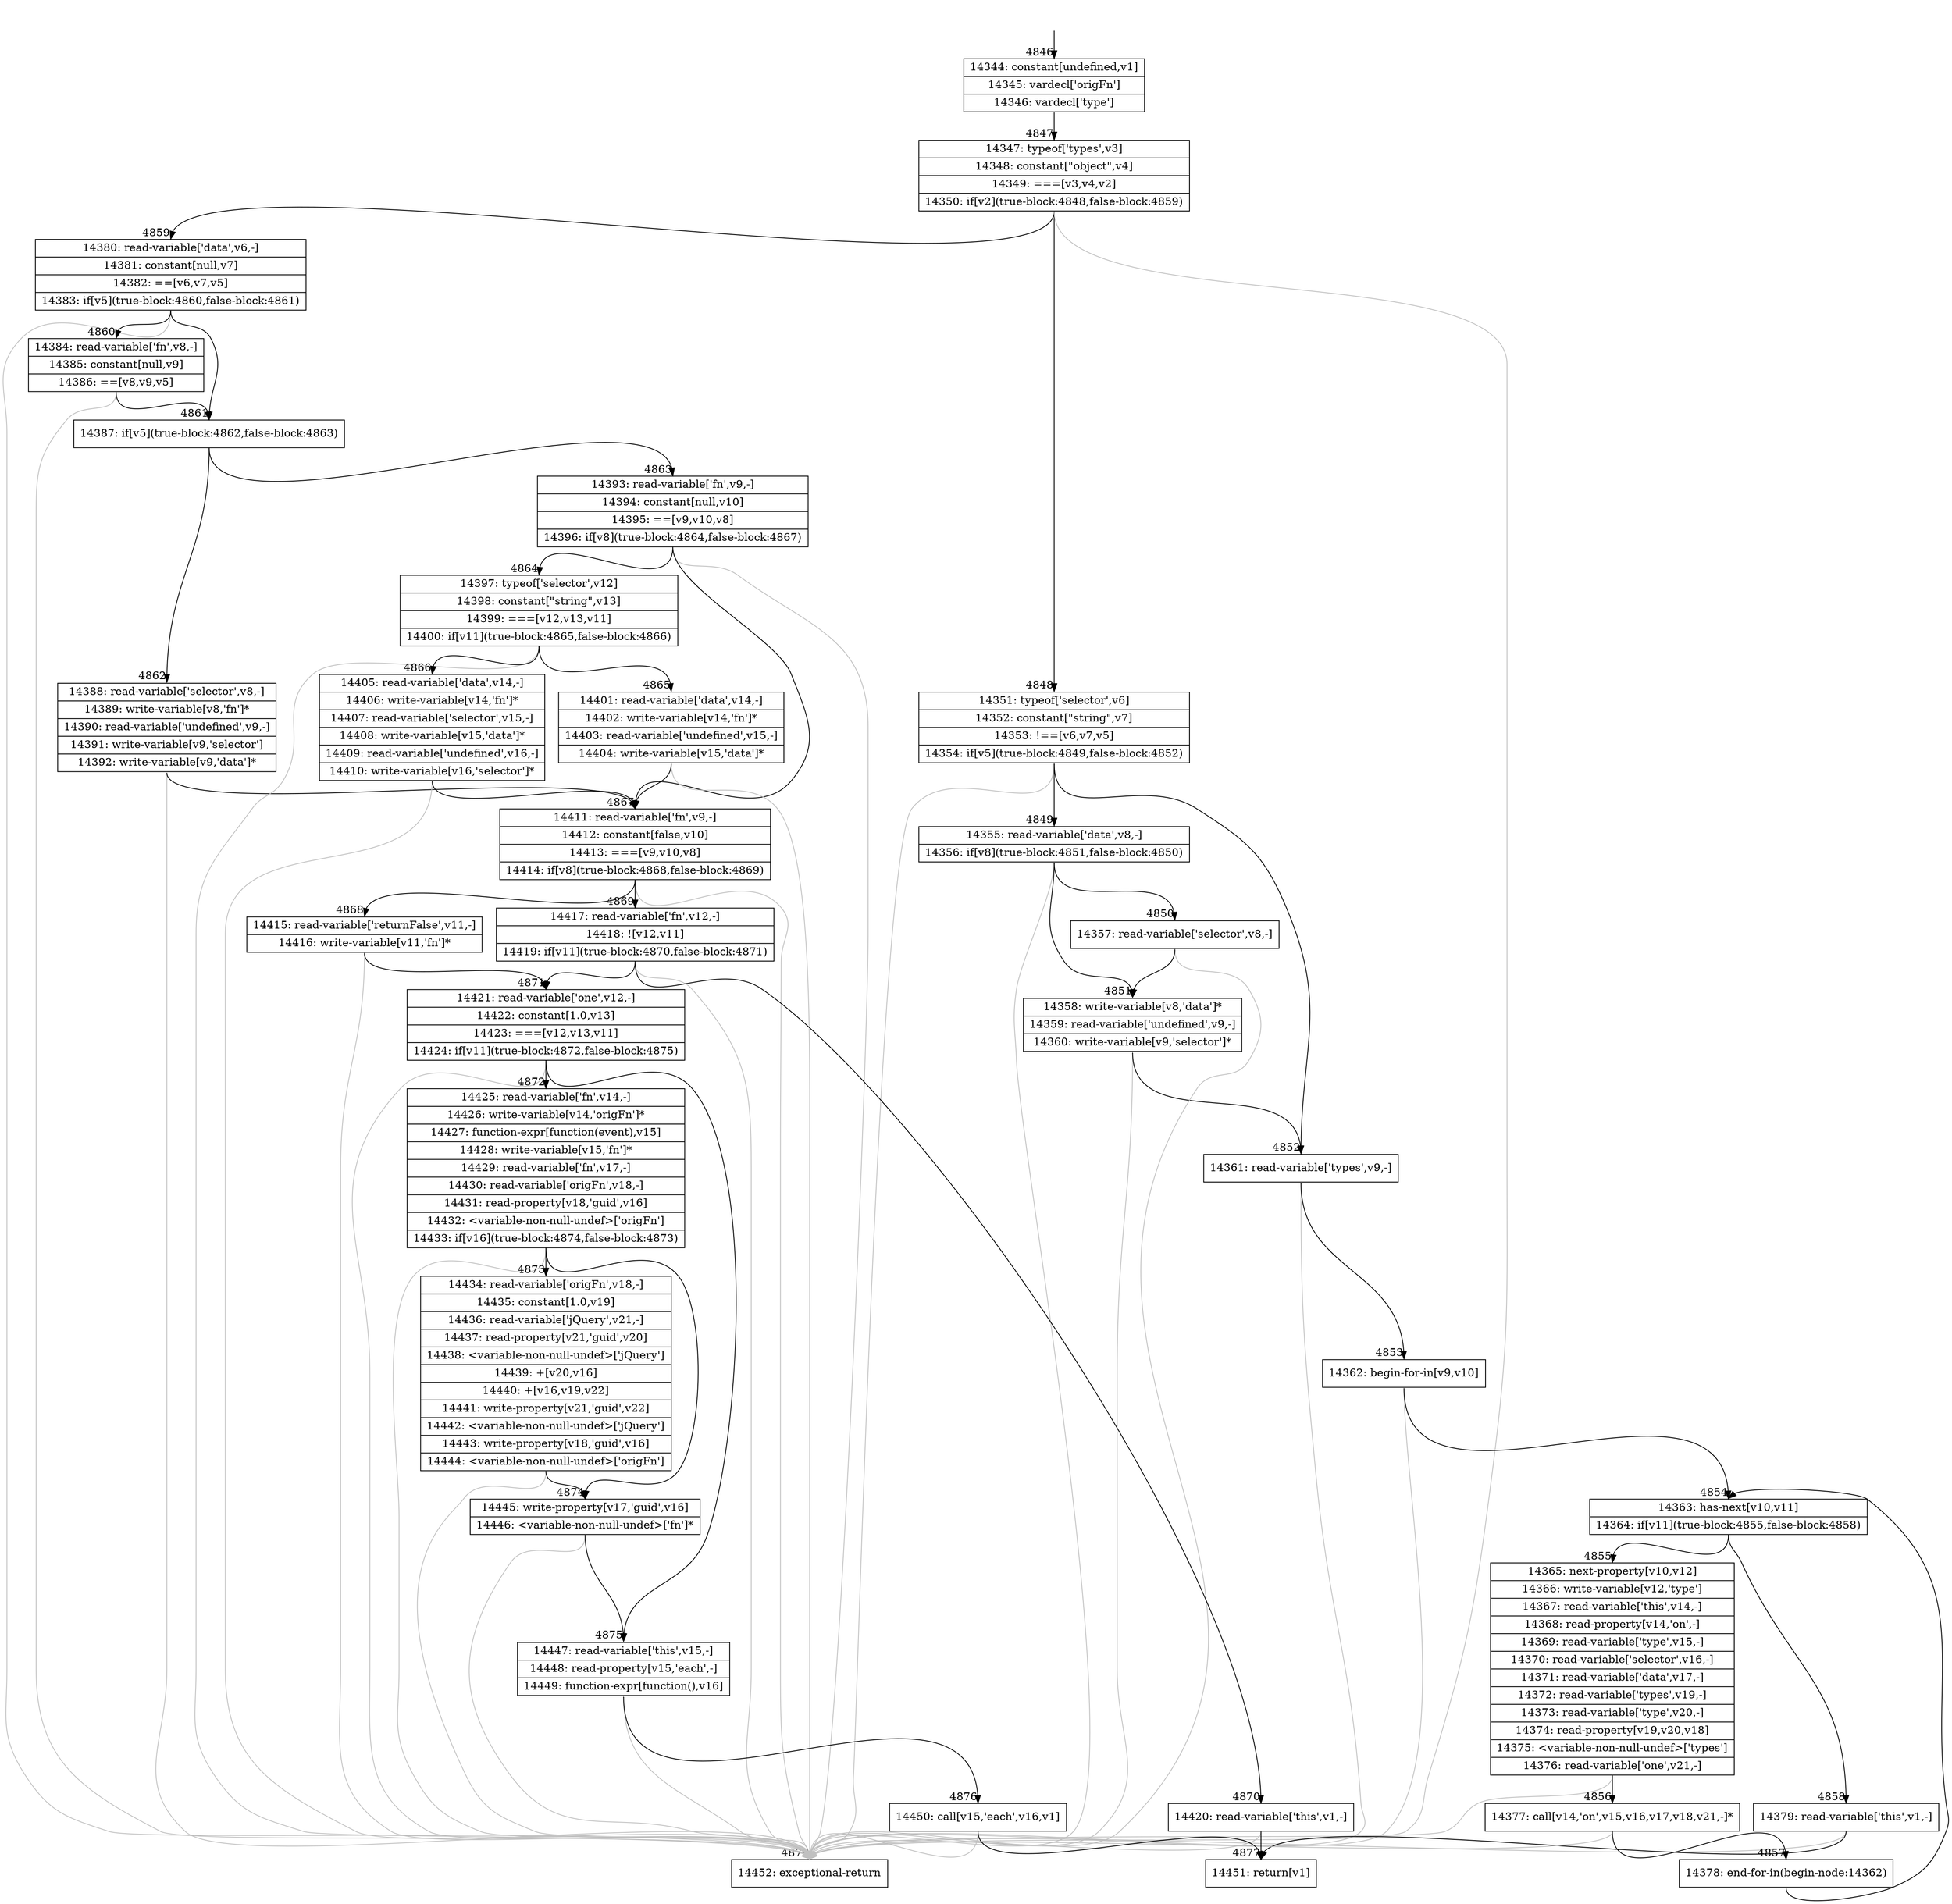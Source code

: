 digraph {
rankdir="TD"
BB_entry304[shape=none,label=""];
BB_entry304 -> BB4846 [tailport=s, headport=n, headlabel="    4846"]
BB4846 [shape=record label="{14344: constant[undefined,v1]|14345: vardecl['origFn']|14346: vardecl['type']}" ] 
BB4846 -> BB4847 [tailport=s, headport=n, headlabel="      4847"]
BB4847 [shape=record label="{14347: typeof['types',v3]|14348: constant[\"object\",v4]|14349: ===[v3,v4,v2]|14350: if[v2](true-block:4848,false-block:4859)}" ] 
BB4847 -> BB4848 [tailport=s, headport=n, headlabel="      4848"]
BB4847 -> BB4859 [tailport=s, headport=n, headlabel="      4859"]
BB4847 -> BB4878 [tailport=s, headport=n, color=gray, headlabel="      4878"]
BB4848 [shape=record label="{14351: typeof['selector',v6]|14352: constant[\"string\",v7]|14353: !==[v6,v7,v5]|14354: if[v5](true-block:4849,false-block:4852)}" ] 
BB4848 -> BB4849 [tailport=s, headport=n, headlabel="      4849"]
BB4848 -> BB4852 [tailport=s, headport=n, headlabel="      4852"]
BB4848 -> BB4878 [tailport=s, headport=n, color=gray]
BB4849 [shape=record label="{14355: read-variable['data',v8,-]|14356: if[v8](true-block:4851,false-block:4850)}" ] 
BB4849 -> BB4851 [tailport=s, headport=n, headlabel="      4851"]
BB4849 -> BB4850 [tailport=s, headport=n, headlabel="      4850"]
BB4849 -> BB4878 [tailport=s, headport=n, color=gray]
BB4850 [shape=record label="{14357: read-variable['selector',v8,-]}" ] 
BB4850 -> BB4851 [tailport=s, headport=n]
BB4850 -> BB4878 [tailport=s, headport=n, color=gray]
BB4851 [shape=record label="{14358: write-variable[v8,'data']*|14359: read-variable['undefined',v9,-]|14360: write-variable[v9,'selector']*}" ] 
BB4851 -> BB4852 [tailport=s, headport=n]
BB4851 -> BB4878 [tailport=s, headport=n, color=gray]
BB4852 [shape=record label="{14361: read-variable['types',v9,-]}" ] 
BB4852 -> BB4853 [tailport=s, headport=n, headlabel="      4853"]
BB4852 -> BB4878 [tailport=s, headport=n, color=gray]
BB4853 [shape=record label="{14362: begin-for-in[v9,v10]}" ] 
BB4853 -> BB4854 [tailport=s, headport=n, headlabel="      4854"]
BB4853 -> BB4878 [tailport=s, headport=n, color=gray]
BB4854 [shape=record label="{14363: has-next[v10,v11]|14364: if[v11](true-block:4855,false-block:4858)}" ] 
BB4854 -> BB4855 [tailport=s, headport=n, headlabel="      4855"]
BB4854 -> BB4858 [tailport=s, headport=n, headlabel="      4858"]
BB4855 [shape=record label="{14365: next-property[v10,v12]|14366: write-variable[v12,'type']|14367: read-variable['this',v14,-]|14368: read-property[v14,'on',-]|14369: read-variable['type',v15,-]|14370: read-variable['selector',v16,-]|14371: read-variable['data',v17,-]|14372: read-variable['types',v19,-]|14373: read-variable['type',v20,-]|14374: read-property[v19,v20,v18]|14375: \<variable-non-null-undef\>['types']|14376: read-variable['one',v21,-]}" ] 
BB4855 -> BB4856 [tailport=s, headport=n, headlabel="      4856"]
BB4855 -> BB4878 [tailport=s, headport=n, color=gray]
BB4856 [shape=record label="{14377: call[v14,'on',v15,v16,v17,v18,v21,-]*}" ] 
BB4856 -> BB4857 [tailport=s, headport=n, headlabel="      4857"]
BB4856 -> BB4878 [tailport=s, headport=n, color=gray]
BB4857 [shape=record label="{14378: end-for-in(begin-node:14362)}" ] 
BB4857 -> BB4854 [tailport=s, headport=n]
BB4858 [shape=record label="{14379: read-variable['this',v1,-]}" ] 
BB4858 -> BB4877 [tailport=s, headport=n, headlabel="      4877"]
BB4858 -> BB4878 [tailport=s, headport=n, color=gray]
BB4859 [shape=record label="{14380: read-variable['data',v6,-]|14381: constant[null,v7]|14382: ==[v6,v7,v5]|14383: if[v5](true-block:4860,false-block:4861)}" ] 
BB4859 -> BB4861 [tailport=s, headport=n, headlabel="      4861"]
BB4859 -> BB4860 [tailport=s, headport=n, headlabel="      4860"]
BB4859 -> BB4878 [tailport=s, headport=n, color=gray]
BB4860 [shape=record label="{14384: read-variable['fn',v8,-]|14385: constant[null,v9]|14386: ==[v8,v9,v5]}" ] 
BB4860 -> BB4861 [tailport=s, headport=n]
BB4860 -> BB4878 [tailport=s, headport=n, color=gray]
BB4861 [shape=record label="{14387: if[v5](true-block:4862,false-block:4863)}" ] 
BB4861 -> BB4862 [tailport=s, headport=n, headlabel="      4862"]
BB4861 -> BB4863 [tailport=s, headport=n, headlabel="      4863"]
BB4862 [shape=record label="{14388: read-variable['selector',v8,-]|14389: write-variable[v8,'fn']*|14390: read-variable['undefined',v9,-]|14391: write-variable[v9,'selector']|14392: write-variable[v9,'data']*}" ] 
BB4862 -> BB4867 [tailport=s, headport=n, headlabel="      4867"]
BB4862 -> BB4878 [tailport=s, headport=n, color=gray]
BB4863 [shape=record label="{14393: read-variable['fn',v9,-]|14394: constant[null,v10]|14395: ==[v9,v10,v8]|14396: if[v8](true-block:4864,false-block:4867)}" ] 
BB4863 -> BB4864 [tailport=s, headport=n, headlabel="      4864"]
BB4863 -> BB4867 [tailport=s, headport=n]
BB4863 -> BB4878 [tailport=s, headport=n, color=gray]
BB4864 [shape=record label="{14397: typeof['selector',v12]|14398: constant[\"string\",v13]|14399: ===[v12,v13,v11]|14400: if[v11](true-block:4865,false-block:4866)}" ] 
BB4864 -> BB4865 [tailport=s, headport=n, headlabel="      4865"]
BB4864 -> BB4866 [tailport=s, headport=n, headlabel="      4866"]
BB4864 -> BB4878 [tailport=s, headport=n, color=gray]
BB4865 [shape=record label="{14401: read-variable['data',v14,-]|14402: write-variable[v14,'fn']*|14403: read-variable['undefined',v15,-]|14404: write-variable[v15,'data']*}" ] 
BB4865 -> BB4867 [tailport=s, headport=n]
BB4865 -> BB4878 [tailport=s, headport=n, color=gray]
BB4866 [shape=record label="{14405: read-variable['data',v14,-]|14406: write-variable[v14,'fn']*|14407: read-variable['selector',v15,-]|14408: write-variable[v15,'data']*|14409: read-variable['undefined',v16,-]|14410: write-variable[v16,'selector']*}" ] 
BB4866 -> BB4867 [tailport=s, headport=n]
BB4866 -> BB4878 [tailport=s, headport=n, color=gray]
BB4867 [shape=record label="{14411: read-variable['fn',v9,-]|14412: constant[false,v10]|14413: ===[v9,v10,v8]|14414: if[v8](true-block:4868,false-block:4869)}" ] 
BB4867 -> BB4868 [tailport=s, headport=n, headlabel="      4868"]
BB4867 -> BB4869 [tailport=s, headport=n, headlabel="      4869"]
BB4867 -> BB4878 [tailport=s, headport=n, color=gray]
BB4868 [shape=record label="{14415: read-variable['returnFalse',v11,-]|14416: write-variable[v11,'fn']*}" ] 
BB4868 -> BB4871 [tailport=s, headport=n, headlabel="      4871"]
BB4868 -> BB4878 [tailport=s, headport=n, color=gray]
BB4869 [shape=record label="{14417: read-variable['fn',v12,-]|14418: ![v12,v11]|14419: if[v11](true-block:4870,false-block:4871)}" ] 
BB4869 -> BB4870 [tailport=s, headport=n, headlabel="      4870"]
BB4869 -> BB4871 [tailport=s, headport=n]
BB4869 -> BB4878 [tailport=s, headport=n, color=gray]
BB4870 [shape=record label="{14420: read-variable['this',v1,-]}" ] 
BB4870 -> BB4877 [tailport=s, headport=n]
BB4870 -> BB4878 [tailport=s, headport=n, color=gray]
BB4871 [shape=record label="{14421: read-variable['one',v12,-]|14422: constant[1.0,v13]|14423: ===[v12,v13,v11]|14424: if[v11](true-block:4872,false-block:4875)}" ] 
BB4871 -> BB4872 [tailport=s, headport=n, headlabel="      4872"]
BB4871 -> BB4875 [tailport=s, headport=n, headlabel="      4875"]
BB4871 -> BB4878 [tailport=s, headport=n, color=gray]
BB4872 [shape=record label="{14425: read-variable['fn',v14,-]|14426: write-variable[v14,'origFn']*|14427: function-expr[function(event),v15]|14428: write-variable[v15,'fn']*|14429: read-variable['fn',v17,-]|14430: read-variable['origFn',v18,-]|14431: read-property[v18,'guid',v16]|14432: \<variable-non-null-undef\>['origFn']|14433: if[v16](true-block:4874,false-block:4873)}" ] 
BB4872 -> BB4874 [tailport=s, headport=n, headlabel="      4874"]
BB4872 -> BB4873 [tailport=s, headport=n, headlabel="      4873"]
BB4872 -> BB4878 [tailport=s, headport=n, color=gray]
BB4873 [shape=record label="{14434: read-variable['origFn',v18,-]|14435: constant[1.0,v19]|14436: read-variable['jQuery',v21,-]|14437: read-property[v21,'guid',v20]|14438: \<variable-non-null-undef\>['jQuery']|14439: +[v20,v16]|14440: +[v16,v19,v22]|14441: write-property[v21,'guid',v22]|14442: \<variable-non-null-undef\>['jQuery']|14443: write-property[v18,'guid',v16]|14444: \<variable-non-null-undef\>['origFn']}" ] 
BB4873 -> BB4874 [tailport=s, headport=n]
BB4873 -> BB4878 [tailport=s, headport=n, color=gray]
BB4874 [shape=record label="{14445: write-property[v17,'guid',v16]|14446: \<variable-non-null-undef\>['fn']*}" ] 
BB4874 -> BB4875 [tailport=s, headport=n]
BB4874 -> BB4878 [tailport=s, headport=n, color=gray]
BB4875 [shape=record label="{14447: read-variable['this',v15,-]|14448: read-property[v15,'each',-]|14449: function-expr[function(),v16]}" ] 
BB4875 -> BB4876 [tailport=s, headport=n, headlabel="      4876"]
BB4875 -> BB4878 [tailport=s, headport=n, color=gray]
BB4876 [shape=record label="{14450: call[v15,'each',v16,v1]}" ] 
BB4876 -> BB4877 [tailport=s, headport=n]
BB4876 -> BB4878 [tailport=s, headport=n, color=gray]
BB4877 [shape=record label="{14451: return[v1]}" ] 
BB4878 [shape=record label="{14452: exceptional-return}" ] 
}
